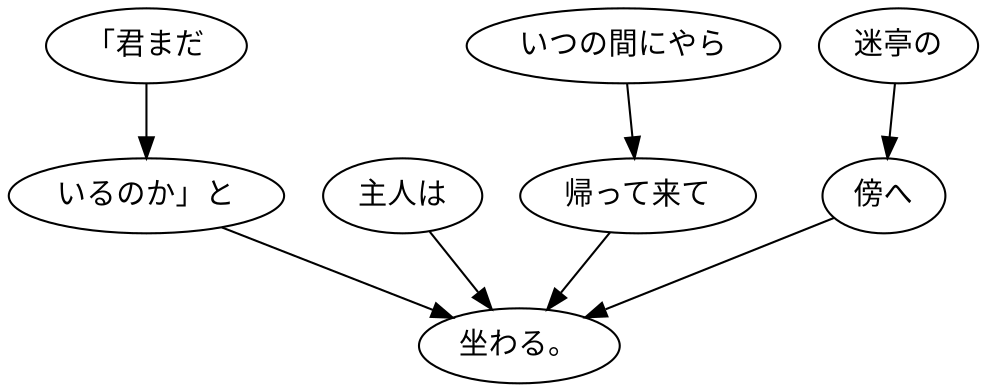 digraph graph1457 {
	node0 [label="「君まだ"];
	node1 [label="いるのか」と"];
	node2 [label="主人は"];
	node3 [label="いつの間にやら"];
	node4 [label="帰って来て"];
	node5 [label="迷亭の"];
	node6 [label="傍へ"];
	node7 [label="坐わる。"];
	node0 -> node1;
	node1 -> node7;
	node2 -> node7;
	node3 -> node4;
	node4 -> node7;
	node5 -> node6;
	node6 -> node7;
}
